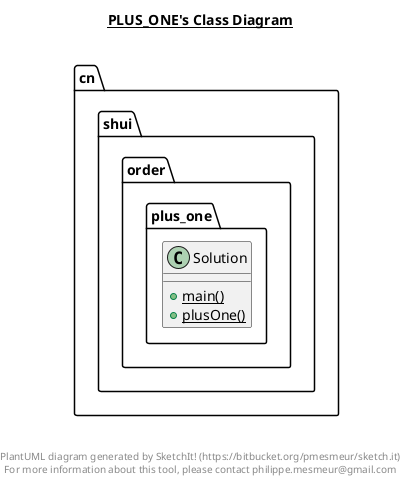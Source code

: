 @startuml

title __PLUS_ONE's Class Diagram__\n

  namespace cn.shui.order {
    namespace plus_one {
      class cn.shui.order.plus_one.Solution {
          {static} + main()
          {static} + plusOne()
      }
    }
  }
  



right footer


PlantUML diagram generated by SketchIt! (https://bitbucket.org/pmesmeur/sketch.it)
For more information about this tool, please contact philippe.mesmeur@gmail.com
endfooter

@enduml
